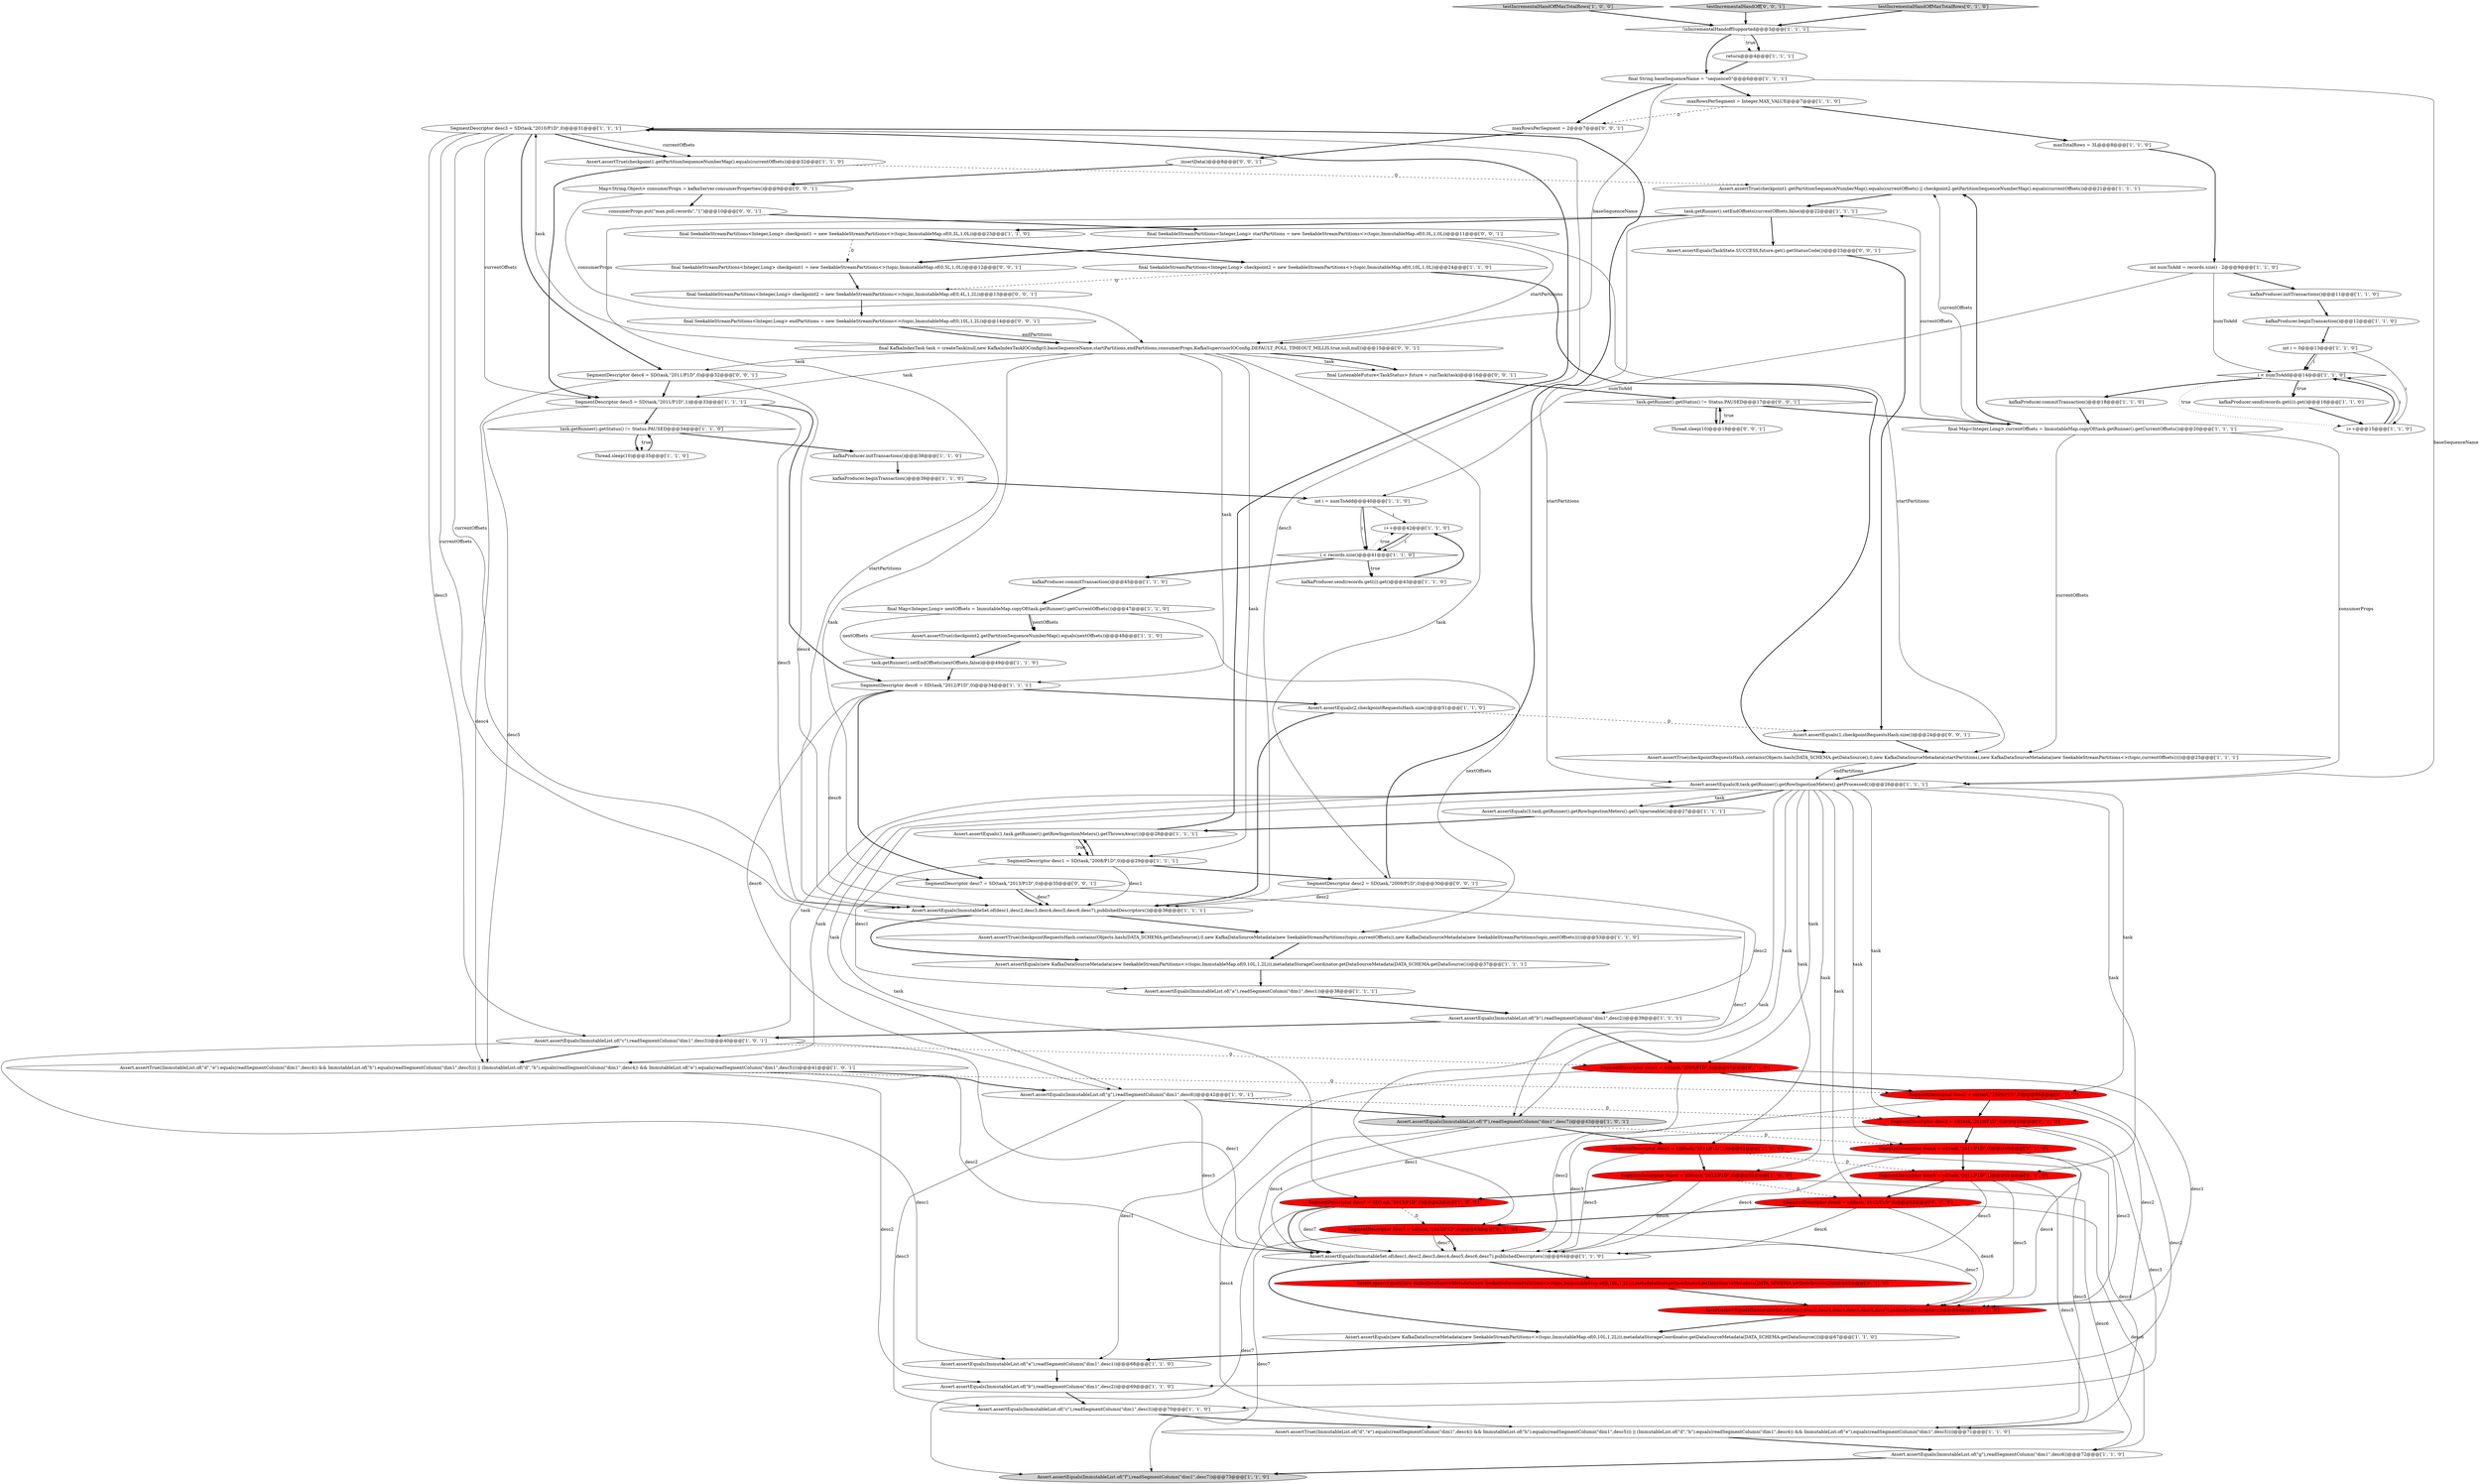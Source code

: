 digraph {
11 [style = filled, label = "SegmentDescriptor desc3 = SD(task,\"2010/P1D\",0)@@@31@@@['1', '1', '1']", fillcolor = white, shape = ellipse image = "AAA0AAABBB1BBB"];
65 [style = filled, label = "SegmentDescriptor desc1 = sd(task,\"2008/P1D\",0)@@@57@@@['0', '1', '0']", fillcolor = red, shape = ellipse image = "AAA1AAABBB2BBB"];
63 [style = filled, label = "Assert.assertEquals(new KafkaDataSourceMetadata(new SeekableStreamPartitions<>(topic,ImmutableMap.of(0,10L,1,2L))),metadataStorageCoordinator.getDataSourceMetadata(DATA_SCHEMA.getDataSource()))@@@65@@@['0', '1', '0']", fillcolor = red, shape = ellipse image = "AAA1AAABBB2BBB"];
14 [style = filled, label = "final String baseSequenceName = \"sequence0\"@@@6@@@['1', '1', '1']", fillcolor = white, shape = ellipse image = "AAA0AAABBB1BBB"];
33 [style = filled, label = "maxTotalRows = 3L@@@8@@@['1', '1', '0']", fillcolor = white, shape = ellipse image = "AAA0AAABBB1BBB"];
0 [style = filled, label = "int i = 0@@@13@@@['1', '1', '0']", fillcolor = white, shape = ellipse image = "AAA0AAABBB1BBB"];
12 [style = filled, label = "i++@@@42@@@['1', '1', '0']", fillcolor = white, shape = ellipse image = "AAA0AAABBB1BBB"];
30 [style = filled, label = "Assert.assertEquals(ImmutableList.of(\"f\"),readSegmentColumn(\"dim1\",desc7))@@@43@@@['1', '0', '1']", fillcolor = lightgray, shape = ellipse image = "AAA0AAABBB1BBB"];
39 [style = filled, label = "kafkaProducer.initTransactions()@@@38@@@['1', '1', '0']", fillcolor = white, shape = ellipse image = "AAA0AAABBB1BBB"];
13 [style = filled, label = "task.getRunner().setEndOffsets(nextOffsets,false)@@@49@@@['1', '1', '0']", fillcolor = white, shape = ellipse image = "AAA0AAABBB1BBB"];
66 [style = filled, label = "SegmentDescriptor desc3 = sd(task,\"2010/P1D\",0)@@@59@@@['0', '1', '0']", fillcolor = red, shape = ellipse image = "AAA1AAABBB2BBB"];
23 [style = filled, label = "Assert.assertEquals(2,checkpointRequestsHash.size())@@@51@@@['1', '1', '0']", fillcolor = white, shape = ellipse image = "AAA0AAABBB1BBB"];
86 [style = filled, label = "final SeekableStreamPartitions<Integer,Long> endPartitions = new SeekableStreamPartitions<>(topic,ImmutableMap.of(0,10L,1,2L))@@@14@@@['0', '0', '1']", fillcolor = white, shape = ellipse image = "AAA0AAABBB3BBB"];
26 [style = filled, label = "task.getRunner().setEndOffsets(currentOffsets,false)@@@22@@@['1', '1', '1']", fillcolor = white, shape = ellipse image = "AAA0AAABBB1BBB"];
69 [style = filled, label = "SegmentDescriptor desc2 = sd(task,\"2009/P1D\",0)@@@58@@@['0', '1', '0']", fillcolor = red, shape = ellipse image = "AAA1AAABBB2BBB"];
3 [style = filled, label = "testIncrementalHandOffMaxTotalRows['1', '0', '0']", fillcolor = lightgray, shape = diamond image = "AAA0AAABBB1BBB"];
5 [style = filled, label = "Assert.assertEquals(ImmutableList.of(\"g\"),readSegmentColumn(\"dim1\",desc6))@@@42@@@['1', '0', '1']", fillcolor = white, shape = ellipse image = "AAA0AAABBB1BBB"];
81 [style = filled, label = "SegmentDescriptor desc7 = SD(task,\"2013/P1D\",0)@@@35@@@['0', '0', '1']", fillcolor = white, shape = ellipse image = "AAA0AAABBB3BBB"];
79 [style = filled, label = "Map<String,Object> consumerProps = kafkaServer.consumerProperties()@@@9@@@['0', '0', '1']", fillcolor = white, shape = ellipse image = "AAA0AAABBB3BBB"];
15 [style = filled, label = "i < numToAdd@@@14@@@['1', '1', '0']", fillcolor = white, shape = diamond image = "AAA0AAABBB1BBB"];
6 [style = filled, label = "final Map<Integer,Long> currentOffsets = ImmutableMap.copyOf(task.getRunner().getCurrentOffsets())@@@20@@@['1', '1', '1']", fillcolor = white, shape = ellipse image = "AAA0AAABBB1BBB"];
24 [style = filled, label = "Assert.assertTrue((ImmutableList.of(\"d\",\"e\").equals(readSegmentColumn(\"dim1\",desc4)) && ImmutableList.of(\"h\").equals(readSegmentColumn(\"dim1\",desc5))) || (ImmutableList.of(\"d\",\"h\").equals(readSegmentColumn(\"dim1\",desc4)) && ImmutableList.of(\"e\").equals(readSegmentColumn(\"dim1\",desc5))))@@@41@@@['1', '0', '1']", fillcolor = white, shape = ellipse image = "AAA0AAABBB1BBB"];
40 [style = filled, label = "SegmentDescriptor desc6 = SD(task,\"2012/P1D\",0)@@@62@@@['1', '0', '0']", fillcolor = red, shape = ellipse image = "AAA1AAABBB1BBB"];
46 [style = filled, label = "SegmentDescriptor desc7 = SD(task,\"2013/P1D\",0)@@@63@@@['1', '0', '0']", fillcolor = red, shape = ellipse image = "AAA1AAABBB1BBB"];
67 [style = filled, label = "Assert.assertEquals(ImmutableSet.of(desc1,desc2,desc3,desc4,desc5,desc6,desc7),publishedDescriptors())@@@66@@@['0', '1', '0']", fillcolor = red, shape = ellipse image = "AAA1AAABBB2BBB"];
35 [style = filled, label = "Assert.assertEquals(1,task.getRunner().getRowIngestionMeters().getThrownAway())@@@28@@@['1', '1', '1']", fillcolor = white, shape = ellipse image = "AAA0AAABBB1BBB"];
8 [style = filled, label = "Assert.assertEquals(ImmutableList.of(\"f\"),readSegmentColumn(\"dim1\",desc7))@@@73@@@['1', '1', '0']", fillcolor = lightgray, shape = ellipse image = "AAA0AAABBB1BBB"];
82 [style = filled, label = "SegmentDescriptor desc2 = SD(task,\"2009/P1D\",0)@@@30@@@['0', '0', '1']", fillcolor = white, shape = ellipse image = "AAA0AAABBB3BBB"];
70 [style = filled, label = "SegmentDescriptor desc7 = sd(task,\"2013/P1D\",0)@@@63@@@['0', '1', '0']", fillcolor = red, shape = ellipse image = "AAA1AAABBB2BBB"];
57 [style = filled, label = "kafkaProducer.send(records.get(i)).get()@@@16@@@['1', '1', '0']", fillcolor = white, shape = ellipse image = "AAA0AAABBB1BBB"];
85 [style = filled, label = "final SeekableStreamPartitions<Integer,Long> checkpoint2 = new SeekableStreamPartitions<>(topic,ImmutableMap.of(0,4L,1,2L))@@@13@@@['0', '0', '1']", fillcolor = white, shape = ellipse image = "AAA0AAABBB3BBB"];
27 [style = filled, label = "kafkaProducer.beginTransaction()@@@39@@@['1', '1', '0']", fillcolor = white, shape = ellipse image = "AAA0AAABBB1BBB"];
76 [style = filled, label = "final KafkaIndexTask task = createTask(null,new KafkaIndexTaskIOConfig(0,baseSequenceName,startPartitions,endPartitions,consumerProps,KafkaSupervisorIOConfig.DEFAULT_POLL_TIMEOUT_MILLIS,true,null,null))@@@15@@@['0', '0', '1']", fillcolor = white, shape = ellipse image = "AAA0AAABBB3BBB"];
25 [style = filled, label = "i++@@@15@@@['1', '1', '0']", fillcolor = white, shape = ellipse image = "AAA0AAABBB1BBB"];
45 [style = filled, label = "Assert.assertEquals(ImmutableList.of(\"a\"),readSegmentColumn(\"dim1\",desc1))@@@38@@@['1', '1', '1']", fillcolor = white, shape = ellipse image = "AAA0AAABBB1BBB"];
83 [style = filled, label = "Thread.sleep(10)@@@18@@@['0', '0', '1']", fillcolor = white, shape = ellipse image = "AAA0AAABBB3BBB"];
21 [style = filled, label = "Assert.assertTrue((ImmutableList.of(\"d\",\"e\").equals(readSegmentColumn(\"dim1\",desc4)) && ImmutableList.of(\"h\").equals(readSegmentColumn(\"dim1\",desc5))) || (ImmutableList.of(\"d\",\"h\").equals(readSegmentColumn(\"dim1\",desc4)) && ImmutableList.of(\"e\").equals(readSegmentColumn(\"dim1\",desc5))))@@@71@@@['1', '1', '0']", fillcolor = white, shape = ellipse image = "AAA0AAABBB1BBB"];
4 [style = filled, label = "Assert.assertEquals(3,task.getRunner().getRowIngestionMeters().getUnparseable())@@@27@@@['1', '1', '1']", fillcolor = white, shape = ellipse image = "AAA0AAABBB1BBB"];
87 [style = filled, label = "maxRowsPerSegment = 2@@@7@@@['0', '0', '1']", fillcolor = white, shape = ellipse image = "AAA0AAABBB3BBB"];
75 [style = filled, label = "insertData()@@@8@@@['0', '0', '1']", fillcolor = white, shape = ellipse image = "AAA0AAABBB3BBB"];
60 [style = filled, label = "final Map<Integer,Long> nextOffsets = ImmutableMap.copyOf(task.getRunner().getCurrentOffsets())@@@47@@@['1', '1', '0']", fillcolor = white, shape = ellipse image = "AAA0AAABBB1BBB"];
58 [style = filled, label = "task.getRunner().getStatus() != Status.PAUSED@@@34@@@['1', '1', '0']", fillcolor = white, shape = diamond image = "AAA0AAABBB1BBB"];
61 [style = filled, label = "SegmentDescriptor desc6 = sd(task,\"2012/P1D\",0)@@@62@@@['0', '1', '0']", fillcolor = red, shape = ellipse image = "AAA1AAABBB2BBB"];
77 [style = filled, label = "task.getRunner().getStatus() != Status.PAUSED@@@17@@@['0', '0', '1']", fillcolor = white, shape = diamond image = "AAA0AAABBB3BBB"];
29 [style = filled, label = "maxRowsPerSegment = Integer.MAX_VALUE@@@7@@@['1', '1', '0']", fillcolor = white, shape = ellipse image = "AAA0AAABBB1BBB"];
80 [style = filled, label = "final ListenableFuture<TaskStatus> future = runTask(task)@@@16@@@['0', '0', '1']", fillcolor = white, shape = ellipse image = "AAA0AAABBB3BBB"];
16 [style = filled, label = "Assert.assertEquals(ImmutableSet.of(desc1,desc2,desc3,desc4,desc5,desc6,desc7),publishedDescriptors())@@@36@@@['1', '1', '1']", fillcolor = white, shape = ellipse image = "AAA0AAABBB1BBB"];
38 [style = filled, label = "Assert.assertTrue(checkpointRequestsHash.contains(Objects.hash(DATA_SCHEMA.getDataSource(),0,new KafkaDataSourceMetadata(new SeekableStreamPartitions(topic,currentOffsets)),new KafkaDataSourceMetadata(new SeekableStreamPartitions(topic,nextOffsets)))))@@@53@@@['1', '1', '0']", fillcolor = white, shape = ellipse image = "AAA0AAABBB1BBB"];
48 [style = filled, label = "Assert.assertTrue(checkpoint1.getPartitionSequenceNumberMap().equals(currentOffsets))@@@32@@@['1', '1', '0']", fillcolor = white, shape = ellipse image = "AAA0AAABBB1BBB"];
71 [style = filled, label = "testIncrementalHandOff['0', '0', '1']", fillcolor = lightgray, shape = diamond image = "AAA0AAABBB3BBB"];
36 [style = filled, label = "Assert.assertEquals(ImmutableList.of(\"c\"),readSegmentColumn(\"dim1\",desc3))@@@70@@@['1', '1', '0']", fillcolor = white, shape = ellipse image = "AAA0AAABBB1BBB"];
72 [style = filled, label = "consumerProps.put(\"max.poll.records\",\"1\")@@@10@@@['0', '0', '1']", fillcolor = white, shape = ellipse image = "AAA0AAABBB3BBB"];
10 [style = filled, label = "kafkaProducer.beginTransaction()@@@12@@@['1', '1', '0']", fillcolor = white, shape = ellipse image = "AAA0AAABBB1BBB"];
20 [style = filled, label = "Assert.assertEquals(ImmutableList.of(\"b\"),readSegmentColumn(\"dim1\",desc2))@@@69@@@['1', '1', '0']", fillcolor = white, shape = ellipse image = "AAA0AAABBB1BBB"];
54 [style = filled, label = "Assert.assertEquals(ImmutableList.of(\"b\"),readSegmentColumn(\"dim1\",desc2))@@@39@@@['1', '1', '1']", fillcolor = white, shape = ellipse image = "AAA0AAABBB1BBB"];
7 [style = filled, label = "Assert.assertEquals(new KafkaDataSourceMetadata(new SeekableStreamPartitions<>(topic,ImmutableMap.of(0,10L,1,2L))),metadataStorageCoordinator.getDataSourceMetadata(DATA_SCHEMA.getDataSource()))@@@37@@@['1', '1', '1']", fillcolor = white, shape = ellipse image = "AAA0AAABBB1BBB"];
62 [style = filled, label = "SegmentDescriptor desc5 = sd(task,\"2011/P1D\",1)@@@61@@@['0', '1', '0']", fillcolor = red, shape = ellipse image = "AAA1AAABBB2BBB"];
73 [style = filled, label = "SegmentDescriptor desc4 = SD(task,\"2011/P1D\",0)@@@32@@@['0', '0', '1']", fillcolor = white, shape = ellipse image = "AAA0AAABBB3BBB"];
50 [style = filled, label = "i < records.size()@@@41@@@['1', '1', '0']", fillcolor = white, shape = diamond image = "AAA0AAABBB1BBB"];
9 [style = filled, label = "Assert.assertTrue(checkpointRequestsHash.contains(Objects.hash(DATA_SCHEMA.getDataSource(),0,new KafkaDataSourceMetadata(startPartitions),new KafkaDataSourceMetadata(new SeekableStreamPartitions<>(topic,currentOffsets)))))@@@25@@@['1', '1', '1']", fillcolor = white, shape = ellipse image = "AAA0AAABBB1BBB"];
78 [style = filled, label = "final SeekableStreamPartitions<Integer,Long> startPartitions = new SeekableStreamPartitions<>(topic,ImmutableMap.of(0,0L,1,0L))@@@11@@@['0', '0', '1']", fillcolor = white, shape = ellipse image = "AAA0AAABBB3BBB"];
22 [style = filled, label = "Thread.sleep(10)@@@35@@@['1', '1', '0']", fillcolor = white, shape = ellipse image = "AAA0AAABBB1BBB"];
32 [style = filled, label = "final SeekableStreamPartitions<Integer,Long> checkpoint1 = new SeekableStreamPartitions<>(topic,ImmutableMap.of(0,3L,1,0L))@@@23@@@['1', '1', '0']", fillcolor = white, shape = ellipse image = "AAA0AAABBB1BBB"];
43 [style = filled, label = "SegmentDescriptor desc5 = SD(task,\"2011/P1D\",1)@@@61@@@['1', '0', '0']", fillcolor = red, shape = ellipse image = "AAA1AAABBB1BBB"];
59 [style = filled, label = "Assert.assertEquals(ImmutableSet.of(desc1,desc2,desc3,desc4,desc5,desc6,desc7),publishedDescriptors())@@@64@@@['1', '1', '0']", fillcolor = white, shape = ellipse image = "AAA0AAABBB1BBB"];
19 [style = filled, label = "kafkaProducer.commitTransaction()@@@45@@@['1', '1', '0']", fillcolor = white, shape = ellipse image = "AAA0AAABBB1BBB"];
51 [style = filled, label = "SegmentDescriptor desc1 = SD(task,\"2008/P1D\",0)@@@29@@@['1', '1', '1']", fillcolor = white, shape = ellipse image = "AAA0AAABBB1BBB"];
49 [style = filled, label = "kafkaProducer.commitTransaction()@@@18@@@['1', '1', '0']", fillcolor = white, shape = ellipse image = "AAA0AAABBB1BBB"];
88 [style = filled, label = "Assert.assertEquals(TaskState.SUCCESS,future.get().getStatusCode())@@@23@@@['0', '0', '1']", fillcolor = white, shape = ellipse image = "AAA0AAABBB3BBB"];
18 [style = filled, label = "Assert.assertEquals(ImmutableList.of(\"c\"),readSegmentColumn(\"dim1\",desc3))@@@40@@@['1', '0', '1']", fillcolor = white, shape = ellipse image = "AAA0AAABBB1BBB"];
74 [style = filled, label = "Assert.assertEquals(1,checkpointRequestsHash.size())@@@24@@@['0', '0', '1']", fillcolor = white, shape = ellipse image = "AAA0AAABBB3BBB"];
55 [style = filled, label = "Assert.assertTrue(checkpoint2.getPartitionSequenceNumberMap().equals(nextOffsets))@@@48@@@['1', '1', '0']", fillcolor = white, shape = ellipse image = "AAA0AAABBB1BBB"];
1 [style = filled, label = "Assert.assertEquals(ImmutableList.of(\"g\"),readSegmentColumn(\"dim1\",desc6))@@@72@@@['1', '1', '0']", fillcolor = white, shape = ellipse image = "AAA0AAABBB1BBB"];
34 [style = filled, label = "kafkaProducer.initTransactions()@@@11@@@['1', '1', '0']", fillcolor = white, shape = ellipse image = "AAA0AAABBB1BBB"];
41 [style = filled, label = "int i = numToAdd@@@40@@@['1', '1', '0']", fillcolor = white, shape = ellipse image = "AAA0AAABBB1BBB"];
31 [style = filled, label = "Assert.assertEquals(ImmutableList.of(\"a\"),readSegmentColumn(\"dim1\",desc1))@@@68@@@['1', '1', '0']", fillcolor = white, shape = ellipse image = "AAA0AAABBB1BBB"];
84 [style = filled, label = "final SeekableStreamPartitions<Integer,Long> checkpoint1 = new SeekableStreamPartitions<>(topic,ImmutableMap.of(0,5L,1,0L))@@@12@@@['0', '0', '1']", fillcolor = white, shape = ellipse image = "AAA0AAABBB3BBB"];
68 [style = filled, label = "testIncrementalHandOffMaxTotalRows['0', '1', '0']", fillcolor = lightgray, shape = diamond image = "AAA0AAABBB2BBB"];
53 [style = filled, label = "SegmentDescriptor desc6 = SD(task,\"2012/P1D\",0)@@@34@@@['1', '1', '1']", fillcolor = white, shape = ellipse image = "AAA0AAABBB1BBB"];
42 [style = filled, label = "!isIncrementalHandoffSupported@@@3@@@['1', '1', '1']", fillcolor = white, shape = diamond image = "AAA0AAABBB1BBB"];
17 [style = filled, label = "return@@@4@@@['1', '1', '1']", fillcolor = white, shape = ellipse image = "AAA0AAABBB1BBB"];
44 [style = filled, label = "Assert.assertEquals(8,task.getRunner().getRowIngestionMeters().getProcessed())@@@26@@@['1', '1', '1']", fillcolor = white, shape = ellipse image = "AAA0AAABBB1BBB"];
37 [style = filled, label = "Assert.assertEquals(new KafkaDataSourceMetadata(new SeekableStreamPartitions<>(topic,ImmutableMap.of(0,10L,1,2L))),metadataStorageCoordinator.getDataSourceMetadata(DATA_SCHEMA.getDataSource()))@@@67@@@['1', '1', '0']", fillcolor = white, shape = ellipse image = "AAA0AAABBB1BBB"];
2 [style = filled, label = "int numToAdd = records.size() - 2@@@9@@@['1', '1', '0']", fillcolor = white, shape = ellipse image = "AAA0AAABBB1BBB"];
56 [style = filled, label = "kafkaProducer.send(records.get(i)).get()@@@43@@@['1', '1', '0']", fillcolor = white, shape = ellipse image = "AAA0AAABBB1BBB"];
28 [style = filled, label = "SegmentDescriptor desc5 = SD(task,\"2011/P1D\",1)@@@33@@@['1', '1', '1']", fillcolor = white, shape = ellipse image = "AAA0AAABBB1BBB"];
47 [style = filled, label = "final SeekableStreamPartitions<Integer,Long> checkpoint2 = new SeekableStreamPartitions<>(topic,ImmutableMap.of(0,10L,1,0L))@@@24@@@['1', '1', '0']", fillcolor = white, shape = ellipse image = "AAA0AAABBB1BBB"];
64 [style = filled, label = "SegmentDescriptor desc4 = sd(task,\"2011/P1D\",0)@@@60@@@['0', '1', '0']", fillcolor = red, shape = ellipse image = "AAA1AAABBB2BBB"];
52 [style = filled, label = "Assert.assertTrue(checkpoint1.getPartitionSequenceNumberMap().equals(currentOffsets) || checkpoint2.getPartitionSequenceNumberMap().equals(currentOffsets))@@@21@@@['1', '1', '1']", fillcolor = white, shape = ellipse image = "AAA0AAABBB1BBB"];
28->24 [style = solid, label="desc5"];
47->9 [style = bold, label=""];
19->60 [style = bold, label=""];
46->70 [style = dashed, label="0"];
44->4 [style = solid, label="task"];
35->51 [style = dotted, label="true"];
62->61 [style = bold, label=""];
16->7 [style = bold, label=""];
50->56 [style = bold, label=""];
44->61 [style = solid, label="task"];
26->88 [style = bold, label=""];
55->13 [style = bold, label=""];
56->12 [style = bold, label=""];
85->86 [style = bold, label=""];
15->57 [style = bold, label=""];
66->67 [style = solid, label="desc3"];
0->15 [style = bold, label=""];
54->65 [style = bold, label=""];
53->81 [style = bold, label=""];
76->82 [style = solid, label="task"];
42->17 [style = dotted, label="true"];
28->16 [style = solid, label="desc5"];
43->40 [style = bold, label=""];
44->62 [style = solid, label="task"];
44->64 [style = solid, label="task"];
76->53 [style = solid, label="task"];
37->31 [style = bold, label=""];
17->14 [style = bold, label=""];
38->7 [style = bold, label=""];
40->59 [style = solid, label="desc6"];
66->64 [style = bold, label=""];
69->59 [style = solid, label="desc2"];
62->59 [style = solid, label="desc5"];
21->1 [style = bold, label=""];
43->59 [style = solid, label="desc5"];
65->69 [style = bold, label=""];
61->59 [style = solid, label="desc6"];
25->15 [style = bold, label=""];
2->15 [style = solid, label="numToAdd"];
74->9 [style = bold, label=""];
50->12 [style = dotted, label="true"];
5->30 [style = bold, label=""];
79->76 [style = solid, label="consumerProps"];
31->20 [style = bold, label=""];
44->70 [style = solid, label="task"];
15->57 [style = dotted, label="true"];
58->22 [style = bold, label=""];
24->59 [style = solid, label="desc2"];
58->22 [style = dotted, label="true"];
44->65 [style = solid, label="task"];
64->67 [style = solid, label="desc4"];
46->59 [style = bold, label=""];
81->30 [style = solid, label="desc7"];
11->73 [style = bold, label=""];
82->16 [style = solid, label="desc2"];
0->25 [style = solid, label="i"];
26->16 [style = solid, label="startPartitions"];
44->43 [style = solid, label="task"];
62->21 [style = solid, label="desc5"];
11->16 [style = solid, label="desc3"];
18->59 [style = solid, label="desc1"];
61->67 [style = solid, label="desc6"];
26->32 [style = bold, label=""];
44->46 [style = solid, label="task"];
50->19 [style = bold, label=""];
11->48 [style = bold, label=""];
64->21 [style = solid, label="desc4"];
44->66 [style = solid, label="task"];
69->20 [style = solid, label="desc2"];
6->44 [style = solid, label="consumerProps"];
76->80 [style = bold, label=""];
2->34 [style = bold, label=""];
60->38 [style = solid, label="nextOffsets"];
81->16 [style = solid, label="desc7"];
26->44 [style = solid, label="startPartitions"];
73->24 [style = solid, label="desc4"];
57->25 [style = bold, label=""];
51->35 [style = bold, label=""];
30->21 [style = solid, label="desc4"];
11->18 [style = solid, label="desc3"];
65->59 [style = solid, label="desc1"];
24->5 [style = bold, label=""];
6->52 [style = solid, label="currentOffsets"];
25->15 [style = solid, label="i"];
70->59 [style = solid, label="desc7"];
86->76 [style = solid, label="endPartitions"];
58->39 [style = bold, label=""];
60->55 [style = bold, label=""];
0->15 [style = solid, label="i"];
24->20 [style = solid, label="desc2"];
70->59 [style = bold, label=""];
53->16 [style = solid, label="desc6"];
65->31 [style = solid, label="desc1"];
44->4 [style = bold, label=""];
53->5 [style = solid, label="desc6"];
18->65 [style = dashed, label="0"];
32->84 [style = dashed, label="0"];
83->77 [style = bold, label=""];
14->44 [style = solid, label="baseSequenceName"];
9->44 [style = bold, label=""];
10->0 [style = bold, label=""];
59->63 [style = bold, label=""];
71->42 [style = bold, label=""];
23->74 [style = dashed, label="0"];
51->16 [style = solid, label="desc1"];
76->73 [style = solid, label="task"];
77->83 [style = dotted, label="true"];
75->79 [style = bold, label=""];
61->70 [style = bold, label=""];
64->59 [style = solid, label="desc4"];
76->11 [style = solid, label="task"];
48->28 [style = bold, label=""];
86->76 [style = bold, label=""];
41->50 [style = bold, label=""];
35->51 [style = bold, label=""];
82->11 [style = bold, label=""];
77->6 [style = bold, label=""];
44->69 [style = solid, label="task"];
78->9 [style = solid, label="startPartitions"];
52->26 [style = bold, label=""];
66->36 [style = solid, label="desc3"];
9->44 [style = solid, label="endPartitions"];
18->24 [style = bold, label=""];
5->36 [style = solid, label="desc3"];
1->8 [style = bold, label=""];
30->59 [style = solid, label="desc4"];
79->72 [style = bold, label=""];
30->43 [style = bold, label=""];
78->84 [style = bold, label=""];
70->8 [style = solid, label="desc7"];
6->9 [style = solid, label="currentOffsets"];
47->85 [style = dashed, label="0"];
88->74 [style = bold, label=""];
59->37 [style = bold, label=""];
3->42 [style = bold, label=""];
42->14 [style = bold, label=""];
41->50 [style = solid, label="i"];
64->62 [style = bold, label=""];
18->31 [style = solid, label="desc1"];
84->85 [style = bold, label=""];
22->58 [style = bold, label=""];
51->45 [style = solid, label="desc1"];
2->41 [style = solid, label="numToAdd"];
11->16 [style = solid, label="currentOffsets"];
70->67 [style = solid, label="desc7"];
63->67 [style = bold, label=""];
14->29 [style = bold, label=""];
77->83 [style = bold, label=""];
76->51 [style = solid, label="task"];
82->54 [style = solid, label="desc2"];
53->23 [style = bold, label=""];
66->59 [style = solid, label="desc3"];
11->48 [style = solid, label="currentOffsets"];
15->25 [style = dotted, label="true"];
69->66 [style = bold, label=""];
49->6 [style = bold, label=""];
33->2 [style = bold, label=""];
20->36 [style = bold, label=""];
28->58 [style = bold, label=""];
65->67 [style = solid, label="desc1"];
76->28 [style = solid, label="task"];
62->67 [style = solid, label="desc5"];
15->49 [style = bold, label=""];
30->64 [style = dashed, label="0"];
4->35 [style = bold, label=""];
12->50 [style = bold, label=""];
23->16 [style = bold, label=""];
61->1 [style = solid, label="desc6"];
24->69 [style = dashed, label="0"];
73->16 [style = solid, label="desc4"];
44->30 [style = solid, label="task"];
13->53 [style = bold, label=""];
51->82 [style = bold, label=""];
44->40 [style = solid, label="task"];
28->53 [style = bold, label=""];
44->24 [style = solid, label="task"];
42->17 [style = bold, label=""];
39->27 [style = bold, label=""];
87->75 [style = bold, label=""];
73->28 [style = bold, label=""];
34->10 [style = bold, label=""];
81->16 [style = bold, label=""];
6->52 [style = bold, label=""];
43->21 [style = solid, label="desc5"];
69->67 [style = solid, label="desc2"];
44->18 [style = solid, label="task"];
6->26 [style = solid, label="currentOffsets"];
7->45 [style = bold, label=""];
45->54 [style = bold, label=""];
40->46 [style = bold, label=""];
72->78 [style = bold, label=""];
36->21 [style = bold, label=""];
68->42 [style = bold, label=""];
60->13 [style = solid, label="nextOffsets"];
48->52 [style = dashed, label="0"];
44->5 [style = solid, label="task"];
14->76 [style = solid, label="baseSequenceName"];
29->33 [style = bold, label=""];
40->61 [style = dashed, label="0"];
54->18 [style = bold, label=""];
5->59 [style = solid, label="desc3"];
29->87 [style = dashed, label="0"];
32->47 [style = bold, label=""];
46->59 [style = solid, label="desc7"];
46->8 [style = solid, label="desc7"];
50->56 [style = dotted, label="true"];
27->41 [style = bold, label=""];
76->80 [style = solid, label="task"];
76->81 [style = solid, label="task"];
80->77 [style = bold, label=""];
11->28 [style = solid, label="currentOffsets"];
5->66 [style = dashed, label="0"];
67->37 [style = bold, label=""];
78->76 [style = solid, label="startPartitions"];
11->38 [style = solid, label="currentOffsets"];
12->50 [style = solid, label="i"];
40->1 [style = solid, label="desc6"];
43->62 [style = dashed, label="0"];
41->12 [style = solid, label="i"];
60->55 [style = solid, label="nextOffsets"];
14->87 [style = bold, label=""];
16->38 [style = bold, label=""];
35->11 [style = bold, label=""];
}
